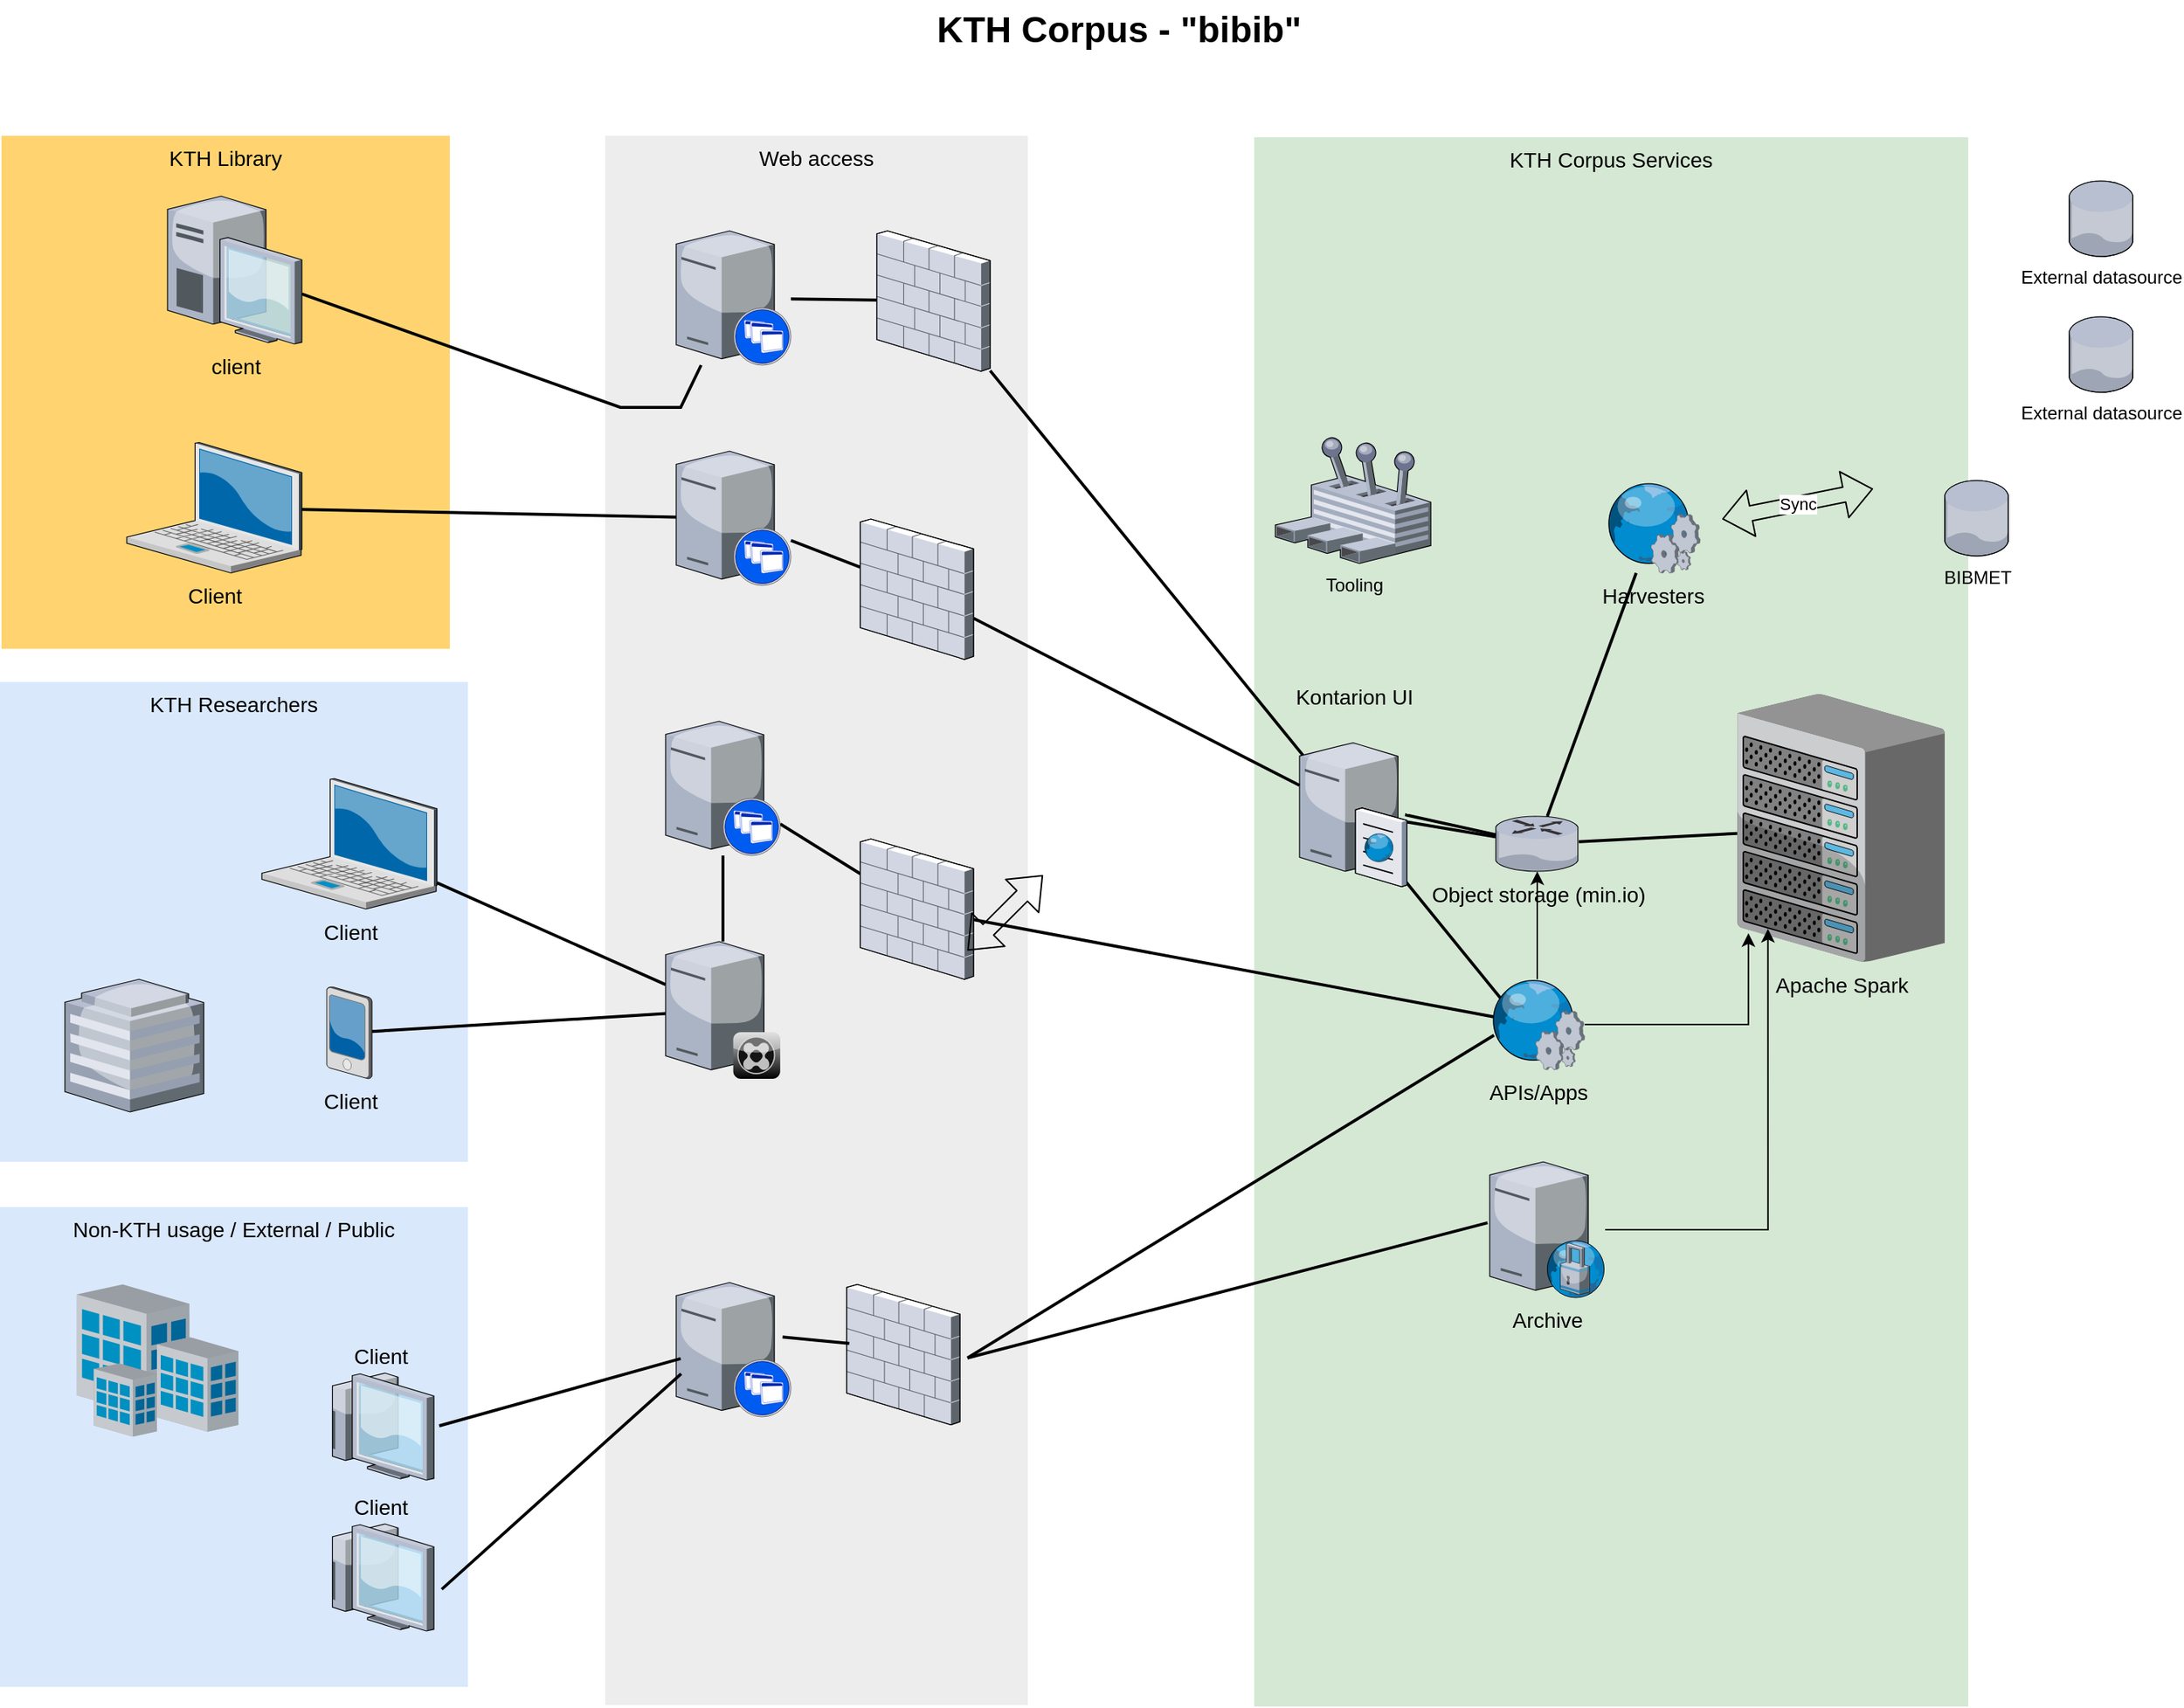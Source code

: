 <mxfile version="14.4.7" type="device"><diagram name="Page-1" id="e3a06f82-3646-2815-327d-82caf3d4e204"><mxGraphModel dx="2214" dy="1221" grid="1" gridSize="10" guides="1" tooltips="1" connect="1" arrows="1" fold="1" page="1" pageScale="1.5" pageWidth="1169" pageHeight="826" background="none" math="0" shadow="0"><root><mxCell id="0" style=";html=1;"/><mxCell id="1" style=";html=1;" parent="0"/><mxCell id="stEZwYskemFQD_tuZcEe-5" value="Non-KTH usage / External / Public" style="whiteSpace=wrap;html=1;fillColor=#dae8fc;fontSize=14;strokeColor=none;verticalAlign=top;" vertex="1" parent="1"><mxGeometry x="189" y="830" width="310" height="318" as="geometry"/></mxCell><mxCell id="6a7d8f32e03d9370-60" value="KTH Corpus Services" style="whiteSpace=wrap;html=1;fillColor=#d5e8d4;fontSize=14;strokeColor=none;verticalAlign=top;" parent="1" vertex="1"><mxGeometry x="1020" y="121" width="473" height="1040" as="geometry"/></mxCell><mxCell id="6a7d8f32e03d9370-59" value="Web access" style="whiteSpace=wrap;html=1;fillColor=#EDEDED;fontSize=14;strokeColor=none;verticalAlign=top;" parent="1" vertex="1"><mxGeometry x="590" y="120" width="280" height="1040" as="geometry"/></mxCell><mxCell id="6a7d8f32e03d9370-58" value="KTH Researchers" style="whiteSpace=wrap;html=1;fillColor=#dae8fc;fontSize=14;strokeColor=none;verticalAlign=top;" parent="1" vertex="1"><mxGeometry x="189" y="482" width="310" height="318" as="geometry"/></mxCell><mxCell id="6a7d8f32e03d9370-57" value="KTH Library" style="whiteSpace=wrap;html=1;fillColor=#FFD470;gradientColor=none;fontSize=14;strokeColor=none;verticalAlign=top;" parent="1" vertex="1"><mxGeometry x="190" y="120" width="297" height="340" as="geometry"/></mxCell><mxCell id="6a7d8f32e03d9370-36" style="edgeStyle=none;rounded=0;html=1;startSize=10;endSize=10;jettySize=auto;orthogonalLoop=1;fontSize=14;endArrow=none;endFill=0;strokeWidth=2;" parent="1" source="6a7d8f32e03d9370-1" target="6a7d8f32e03d9370-14" edge="1"><mxGeometry relative="1" as="geometry"/></mxCell><mxCell id="6a7d8f32e03d9370-1" value="Client" style="verticalLabelPosition=bottom;aspect=fixed;html=1;verticalAlign=top;strokeColor=none;shape=mxgraph.citrix.laptop_2;fillColor=#66B2FF;gradientColor=#0066CC;fontSize=14;" parent="1" vertex="1"><mxGeometry x="362.5" y="546" width="116" height="86.5" as="geometry"/></mxCell><mxCell id="6a7d8f32e03d9370-35" style="edgeStyle=none;rounded=0;html=1;startSize=10;endSize=10;jettySize=auto;orthogonalLoop=1;fontSize=14;endArrow=none;endFill=0;strokeWidth=2;" parent="1" source="6a7d8f32e03d9370-2" target="6a7d8f32e03d9370-9" edge="1"><mxGeometry relative="1" as="geometry"/></mxCell><mxCell id="6a7d8f32e03d9370-2" value="Client" style="verticalLabelPosition=bottom;aspect=fixed;html=1;verticalAlign=top;strokeColor=none;shape=mxgraph.citrix.laptop_2;fillColor=#66B2FF;gradientColor=#0066CC;fontSize=14;" parent="1" vertex="1"><mxGeometry x="273.0" y="323.25" width="116" height="86.5" as="geometry"/></mxCell><mxCell id="6a7d8f32e03d9370-34" style="edgeStyle=none;rounded=0;html=1;startSize=10;endSize=10;jettySize=auto;orthogonalLoop=1;fontSize=14;endArrow=none;endFill=0;strokeWidth=2;" parent="1" source="6a7d8f32e03d9370-3" target="6a7d8f32e03d9370-10" edge="1"><mxGeometry relative="1" as="geometry"><Array as="points"><mxPoint x="600" y="300"/><mxPoint x="640" y="300"/></Array></mxGeometry></mxCell><mxCell id="6a7d8f32e03d9370-3" value="client" style="verticalLabelPosition=bottom;aspect=fixed;html=1;verticalAlign=top;strokeColor=none;shape=mxgraph.citrix.desktop;fillColor=#66B2FF;gradientColor=#0066CC;fontSize=14;" parent="1" vertex="1"><mxGeometry x="300.0" y="160.0" width="89" height="98" as="geometry"/></mxCell><mxCell id="6a7d8f32e03d9370-37" style="edgeStyle=none;rounded=0;html=1;startSize=10;endSize=10;jettySize=auto;orthogonalLoop=1;fontSize=14;endArrow=none;endFill=0;strokeWidth=2;" parent="1" source="6a7d8f32e03d9370-6" target="6a7d8f32e03d9370-14" edge="1"><mxGeometry relative="1" as="geometry"/></mxCell><mxCell id="6a7d8f32e03d9370-6" value="Client" style="verticalLabelPosition=bottom;aspect=fixed;html=1;verticalAlign=top;strokeColor=none;shape=mxgraph.citrix.pda;fillColor=#66B2FF;gradientColor=#0066CC;fontSize=14;" parent="1" vertex="1"><mxGeometry x="405.5" y="684" width="30" height="61" as="geometry"/></mxCell><mxCell id="6a7d8f32e03d9370-39" style="edgeStyle=none;rounded=0;html=1;startSize=10;endSize=10;jettySize=auto;orthogonalLoop=1;fontSize=14;endArrow=none;endFill=0;strokeWidth=2;" parent="1" source="6a7d8f32e03d9370-8" target="6a7d8f32e03d9370-21" edge="1"><mxGeometry relative="1" as="geometry"><mxPoint x="737" y="846" as="targetPoint"/></mxGeometry></mxCell><mxCell id="6a7d8f32e03d9370-8" value="" style="verticalLabelPosition=bottom;aspect=fixed;html=1;verticalAlign=top;strokeColor=none;shape=mxgraph.citrix.xenapp_server;fillColor=#66B2FF;gradientColor=#0066CC;fontSize=14;" parent="1" vertex="1"><mxGeometry x="630.0" y="508" width="76" height="89" as="geometry"/></mxCell><mxCell id="6a7d8f32e03d9370-40" style="edgeStyle=none;rounded=0;html=1;startSize=10;endSize=10;jettySize=auto;orthogonalLoop=1;fontSize=14;endArrow=none;endFill=0;strokeWidth=2;" parent="1" source="6a7d8f32e03d9370-9" target="6a7d8f32e03d9370-20" edge="1"><mxGeometry relative="1" as="geometry"/></mxCell><mxCell id="6a7d8f32e03d9370-9" value="" style="verticalLabelPosition=bottom;aspect=fixed;html=1;verticalAlign=top;strokeColor=none;shape=mxgraph.citrix.xenapp_server;fillColor=#66B2FF;gradientColor=#0066CC;fontSize=14;" parent="1" vertex="1"><mxGeometry x="637.0" y="329" width="76" height="89" as="geometry"/></mxCell><mxCell id="6a7d8f32e03d9370-41" style="edgeStyle=none;rounded=0;html=1;startSize=10;endSize=10;jettySize=auto;orthogonalLoop=1;fontSize=14;endArrow=none;endFill=0;strokeWidth=2;" parent="1" source="6a7d8f32e03d9370-10" target="6a7d8f32e03d9370-19" edge="1"><mxGeometry relative="1" as="geometry"/></mxCell><mxCell id="6a7d8f32e03d9370-10" value="" style="verticalLabelPosition=bottom;aspect=fixed;html=1;verticalAlign=top;strokeColor=none;shape=mxgraph.citrix.xenapp_server;fillColor=#66B2FF;gradientColor=#0066CC;fontSize=14;" parent="1" vertex="1"><mxGeometry x="637.0" y="183" width="76" height="89" as="geometry"/></mxCell><mxCell id="6a7d8f32e03d9370-50" style="edgeStyle=none;rounded=0;html=1;startSize=10;endSize=10;jettySize=auto;orthogonalLoop=1;fontSize=14;endArrow=none;endFill=0;strokeWidth=2;" parent="1" source="6a7d8f32e03d9370-13" target="6a7d8f32e03d9370-16" edge="1"><mxGeometry relative="1" as="geometry"/></mxCell><mxCell id="6a7d8f32e03d9370-51" style="edgeStyle=none;rounded=0;html=1;startSize=10;endSize=10;jettySize=auto;orthogonalLoop=1;fontSize=14;endArrow=none;endFill=0;strokeWidth=2;" parent="1" source="6a7d8f32e03d9370-13" target="6a7d8f32e03d9370-15" edge="1"><mxGeometry relative="1" as="geometry"/></mxCell><mxCell id="6a7d8f32e03d9370-13" value="Object storage (min.io)" style="verticalLabelPosition=bottom;aspect=fixed;html=1;verticalAlign=top;strokeColor=none;shape=mxgraph.citrix.router;fillColor=#66B2FF;gradientColor=#0066CC;fontSize=14;" parent="1" vertex="1"><mxGeometry x="1180" y="571" width="55" height="36.5" as="geometry"/></mxCell><mxCell id="6a7d8f32e03d9370-38" style="edgeStyle=none;rounded=0;html=1;startSize=10;endSize=10;jettySize=auto;orthogonalLoop=1;fontSize=14;endArrow=none;endFill=0;strokeWidth=2;" parent="1" source="6a7d8f32e03d9370-14" target="6a7d8f32e03d9370-8" edge="1"><mxGeometry relative="1" as="geometry"/></mxCell><mxCell id="6a7d8f32e03d9370-14" value="" style="verticalLabelPosition=bottom;aspect=fixed;html=1;verticalAlign=top;strokeColor=none;shape=mxgraph.citrix.xenclient_synchronizer;fillColor=#CCCCCC;gradientColor=#000000;gradientDirection=south;fontSize=14;" parent="1" vertex="1"><mxGeometry x="630.0" y="654" width="76" height="91" as="geometry"/></mxCell><mxCell id="6a7d8f32e03d9370-16" value="Apache Spark" style="verticalLabelPosition=bottom;aspect=fixed;html=1;verticalAlign=top;strokeColor=none;shape=mxgraph.citrix.chassis;fillColor=#66B2FF;gradientColor=#0066CC;fontSize=14;" parent="1" vertex="1"><mxGeometry x="1340" y="490" width="137.5" height="177.5" as="geometry"/></mxCell><mxCell id="6a7d8f32e03d9370-46" style="edgeStyle=none;rounded=0;html=1;startSize=10;endSize=10;jettySize=auto;orthogonalLoop=1;fontSize=14;endArrow=none;endFill=0;strokeWidth=2;entryX=0.136;entryY=0.238;entryDx=0;entryDy=0;entryPerimeter=0;" parent="1" source="6a7d8f32e03d9370-19" target="stEZwYskemFQD_tuZcEe-8" edge="1"><mxGeometry relative="1" as="geometry"/></mxCell><mxCell id="6a7d8f32e03d9370-19" value="" style="verticalLabelPosition=bottom;aspect=fixed;html=1;verticalAlign=top;strokeColor=none;shape=mxgraph.citrix.firewall;fillColor=#66B2FF;gradientColor=#0066CC;fontSize=14;" parent="1" vertex="1"><mxGeometry x="770" y="183" width="75" height="93" as="geometry"/></mxCell><mxCell id="6a7d8f32e03d9370-47" style="edgeStyle=none;rounded=0;html=1;startSize=10;endSize=10;jettySize=auto;orthogonalLoop=1;fontSize=14;endArrow=none;endFill=0;strokeWidth=2;" parent="1" source="6a7d8f32e03d9370-15" target="6a7d8f32e03d9370-13" edge="1"><mxGeometry relative="1" as="geometry"><Array as="points"><mxPoint x="1120" y="570"/></Array></mxGeometry></mxCell><mxCell id="6a7d8f32e03d9370-20" value="" style="verticalLabelPosition=bottom;aspect=fixed;html=1;verticalAlign=top;strokeColor=none;shape=mxgraph.citrix.firewall;fillColor=#66B2FF;gradientColor=#0066CC;fontSize=14;" parent="1" vertex="1"><mxGeometry x="759" y="374" width="75" height="93" as="geometry"/></mxCell><mxCell id="6a7d8f32e03d9370-48" style="edgeStyle=none;rounded=0;html=1;startSize=10;endSize=10;jettySize=auto;orthogonalLoop=1;fontSize=14;endArrow=none;endFill=0;strokeWidth=2;entryX=0.113;entryY=0.429;entryDx=0;entryDy=0;entryPerimeter=0;" parent="1" source="6a7d8f32e03d9370-21" target="stEZwYskemFQD_tuZcEe-8" edge="1"><mxGeometry relative="1" as="geometry"/></mxCell><mxCell id="6a7d8f32e03d9370-21" value="" style="verticalLabelPosition=bottom;aspect=fixed;html=1;verticalAlign=top;strokeColor=none;shape=mxgraph.citrix.firewall;fillColor=#66B2FF;gradientColor=#0066CC;fontSize=14;" parent="1" vertex="1"><mxGeometry x="759" y="586" width="75" height="93" as="geometry"/></mxCell><mxCell id="6a7d8f32e03d9370-24" value="" style="verticalLabelPosition=bottom;aspect=fixed;html=1;verticalAlign=top;strokeColor=none;shape=mxgraph.citrix.hq_enterprise;fillColor=#66B2FF;gradientColor=#0066CC;fontSize=14;" parent="1" vertex="1"><mxGeometry x="232" y="679" width="92" height="88" as="geometry"/></mxCell><mxCell id="stEZwYskemFQD_tuZcEe-11" style="edgeStyle=orthogonalEdgeStyle;rounded=0;orthogonalLoop=1;jettySize=auto;html=1;entryX=0.148;entryY=0.877;entryDx=0;entryDy=0;entryPerimeter=0;" edge="1" parent="1" source="6a7d8f32e03d9370-25" target="6a7d8f32e03d9370-16"><mxGeometry relative="1" as="geometry"/></mxCell><mxCell id="6a7d8f32e03d9370-25" value="Archive" style="verticalLabelPosition=bottom;aspect=fixed;html=1;verticalAlign=top;strokeColor=none;shape=mxgraph.citrix.proxy_server;fillColor=#66B2FF;gradientColor=#0066CC;fontSize=14;" parent="1" vertex="1"><mxGeometry x="1176" y="800" width="76.5" height="90" as="geometry"/></mxCell><mxCell id="6a7d8f32e03d9370-27" value="Client" style="verticalLabelPosition=top;aspect=fixed;html=1;verticalAlign=bottom;strokeColor=none;shape=mxgraph.citrix.thin_client;fillColor=#66B2FF;gradientColor=#0066CC;fontSize=14;labelPosition=center;align=center;" parent="1" vertex="1"><mxGeometry x="405.5" y="940" width="71" height="71" as="geometry"/></mxCell><mxCell id="6a7d8f32e03d9370-28" value="Client" style="verticalLabelPosition=top;aspect=fixed;html=1;verticalAlign=bottom;strokeColor=none;shape=mxgraph.citrix.thin_client;fillColor=#66B2FF;gradientColor=#0066CC;fontSize=14;labelPosition=center;align=center;" parent="1" vertex="1"><mxGeometry x="405.5" y="1040" width="71" height="71" as="geometry"/></mxCell><mxCell id="6a7d8f32e03d9370-49" style="edgeStyle=none;rounded=0;html=1;startSize=10;endSize=10;jettySize=auto;orthogonalLoop=1;fontSize=14;endArrow=none;endFill=0;strokeWidth=2;" parent="1" source="6a7d8f32e03d9370-30" target="6a7d8f32e03d9370-13" edge="1"><mxGeometry relative="1" as="geometry"/></mxCell><mxCell id="6a7d8f32e03d9370-30" value="Harvesters" style="verticalLabelPosition=bottom;aspect=fixed;html=1;verticalAlign=top;strokeColor=none;shape=mxgraph.citrix.web_service;fillColor=#66B2FF;gradientColor=#0066CC;fontSize=14;" parent="1" vertex="1"><mxGeometry x="1252.5" y="349.75" width="63" height="60" as="geometry"/></mxCell><mxCell id="6a7d8f32e03d9370-31" value="" style="verticalLabelPosition=bottom;aspect=fixed;html=1;verticalAlign=top;strokeColor=none;shape=mxgraph.citrix.site;fillColor=#66B2FF;gradientColor=#0066CC;fontSize=14;" parent="1" vertex="1"><mxGeometry x="240" y="881.25" width="107" height="101" as="geometry"/></mxCell><mxCell id="6a7d8f32e03d9370-62" value="KTH Corpus - &quot;bibib&quot;" style="text;strokeColor=none;fillColor=none;html=1;fontSize=24;fontStyle=1;verticalAlign=middle;align=center;" parent="1" vertex="1"><mxGeometry x="499" y="30" width="861" height="40" as="geometry"/></mxCell><mxCell id="stEZwYskemFQD_tuZcEe-1" style="edgeStyle=orthogonalEdgeStyle;rounded=0;orthogonalLoop=1;jettySize=auto;html=1;exitX=0.5;exitY=1;exitDx=0;exitDy=0;" edge="1" parent="1" source="6a7d8f32e03d9370-57" target="6a7d8f32e03d9370-57"><mxGeometry relative="1" as="geometry"/></mxCell><mxCell id="stEZwYskemFQD_tuZcEe-3" style="edgeStyle=orthogonalEdgeStyle;rounded=0;orthogonalLoop=1;jettySize=auto;html=1;exitX=0.5;exitY=1;exitDx=0;exitDy=0;" edge="1" parent="1" source="6a7d8f32e03d9370-57" target="6a7d8f32e03d9370-57"><mxGeometry relative="1" as="geometry"/></mxCell><mxCell id="stEZwYskemFQD_tuZcEe-10" style="edgeStyle=orthogonalEdgeStyle;rounded=0;orthogonalLoop=1;jettySize=auto;html=1;" edge="1" parent="1" source="stEZwYskemFQD_tuZcEe-8" target="6a7d8f32e03d9370-13"><mxGeometry relative="1" as="geometry"/></mxCell><mxCell id="stEZwYskemFQD_tuZcEe-12" style="edgeStyle=orthogonalEdgeStyle;rounded=0;orthogonalLoop=1;jettySize=auto;html=1;entryX=0.054;entryY=0.893;entryDx=0;entryDy=0;entryPerimeter=0;" edge="1" parent="1" source="stEZwYskemFQD_tuZcEe-8" target="6a7d8f32e03d9370-16"><mxGeometry relative="1" as="geometry"/></mxCell><mxCell id="stEZwYskemFQD_tuZcEe-8" value="APIs/Apps" style="verticalLabelPosition=bottom;aspect=fixed;html=1;verticalAlign=top;strokeColor=none;shape=mxgraph.citrix.web_service;fillColor=#66B2FF;gradientColor=#0066CC;fontSize=14;" vertex="1" parent="1"><mxGeometry x="1176" y="679" width="63" height="60" as="geometry"/></mxCell><mxCell id="stEZwYskemFQD_tuZcEe-13" value="" style="verticalLabelPosition=bottom;aspect=fixed;html=1;verticalAlign=top;strokeColor=none;shape=mxgraph.citrix.firewall;fillColor=#66B2FF;gradientColor=#0066CC;fontSize=14;" vertex="1" parent="1"><mxGeometry x="750" y="881.25" width="75" height="93" as="geometry"/></mxCell><mxCell id="stEZwYskemFQD_tuZcEe-14" value="" style="verticalLabelPosition=bottom;aspect=fixed;html=1;verticalAlign=top;strokeColor=none;shape=mxgraph.citrix.xenapp_server;fillColor=#66B2FF;gradientColor=#0066CC;fontSize=14;" vertex="1" parent="1"><mxGeometry x="637" y="880" width="76" height="89" as="geometry"/></mxCell><mxCell id="stEZwYskemFQD_tuZcEe-15" style="edgeStyle=none;rounded=0;html=1;startSize=10;endSize=10;jettySize=auto;orthogonalLoop=1;fontSize=14;endArrow=none;endFill=0;strokeWidth=2;entryX=0.039;entryY=0.567;entryDx=0;entryDy=0;entryPerimeter=0;" edge="1" parent="1" target="stEZwYskemFQD_tuZcEe-14"><mxGeometry relative="1" as="geometry"><mxPoint x="480" y="975" as="sourcePoint"/><mxPoint x="673" y="969.003" as="targetPoint"/></mxGeometry></mxCell><mxCell id="stEZwYskemFQD_tuZcEe-16" style="edgeStyle=none;rounded=0;html=1;startSize=10;endSize=10;jettySize=auto;orthogonalLoop=1;fontSize=14;endArrow=none;endFill=0;strokeWidth=2;entryX=-0.088;entryY=0.567;entryDx=0;entryDy=0;entryPerimeter=0;exitX=1.073;exitY=0.61;exitDx=0;exitDy=0;exitPerimeter=0;" edge="1" parent="1" source="6a7d8f32e03d9370-28"><mxGeometry relative="1" as="geometry"><mxPoint x="488.5" y="990.791" as="sourcePoint"/><mxPoint x="640.312" y="940.463" as="targetPoint"/></mxGeometry></mxCell><mxCell id="stEZwYskemFQD_tuZcEe-17" style="edgeStyle=none;rounded=0;html=1;startSize=10;endSize=10;jettySize=auto;orthogonalLoop=1;fontSize=14;endArrow=none;endFill=0;strokeWidth=2;entryX=0.023;entryY=0.421;entryDx=0;entryDy=0;entryPerimeter=0;exitX=0.927;exitY=0.406;exitDx=0;exitDy=0;exitPerimeter=0;" edge="1" parent="1" source="stEZwYskemFQD_tuZcEe-14" target="stEZwYskemFQD_tuZcEe-13"><mxGeometry relative="1" as="geometry"><mxPoint x="491.683" y="1093.31" as="sourcePoint"/><mxPoint x="650.312" y="950.463" as="targetPoint"/></mxGeometry></mxCell><mxCell id="stEZwYskemFQD_tuZcEe-18" style="edgeStyle=none;rounded=0;html=1;startSize=10;endSize=10;jettySize=auto;orthogonalLoop=1;fontSize=14;endArrow=none;endFill=0;strokeWidth=2;exitX=1.067;exitY=0.524;exitDx=0;exitDy=0;exitPerimeter=0;entryX=0.045;entryY=0.619;entryDx=0;entryDy=0;entryPerimeter=0;" edge="1" parent="1" source="stEZwYskemFQD_tuZcEe-13" target="stEZwYskemFQD_tuZcEe-8"><mxGeometry relative="1" as="geometry"><mxPoint x="717.452" y="926.134" as="sourcePoint"/><mxPoint x="761.725" y="930.403" as="targetPoint"/></mxGeometry></mxCell><mxCell id="stEZwYskemFQD_tuZcEe-19" style="edgeStyle=none;rounded=0;html=1;startSize=10;endSize=10;jettySize=auto;orthogonalLoop=1;fontSize=14;endArrow=none;endFill=0;strokeWidth=2;entryX=-0.019;entryY=0.449;entryDx=0;entryDy=0;entryPerimeter=0;" edge="1" parent="1" target="6a7d8f32e03d9370-25"><mxGeometry relative="1" as="geometry"><mxPoint x="830" y="930" as="sourcePoint"/><mxPoint x="1188.835" y="726.14" as="targetPoint"/></mxGeometry></mxCell><mxCell id="6a7d8f32e03d9370-15" value="&lt;div&gt;Kontarion UI&lt;br&gt;&lt;/div&gt;&lt;div&gt;&lt;br&gt;&lt;/div&gt;" style="verticalLabelPosition=top;aspect=fixed;html=1;verticalAlign=bottom;strokeColor=none;shape=mxgraph.citrix.cache_server;fillColor=#66B2FF;gradientColor=#0066CC;fontSize=14;labelPosition=center;align=center;" parent="1" vertex="1"><mxGeometry x="1050" y="520" width="71" height="97.5" as="geometry"/></mxCell><mxCell id="stEZwYskemFQD_tuZcEe-20" style="edgeStyle=none;rounded=0;html=1;startSize=10;endSize=10;jettySize=auto;orthogonalLoop=1;fontSize=14;endArrow=none;endFill=0;strokeWidth=2;" edge="1" parent="1" source="6a7d8f32e03d9370-20" target="6a7d8f32e03d9370-15"><mxGeometry relative="1" as="geometry"><mxPoint x="834" y="437.83" as="sourcePoint"/><mxPoint x="1180" y="583.2" as="targetPoint"/><Array as="points"/></mxGeometry></mxCell><mxCell id="stEZwYskemFQD_tuZcEe-21" value="Tooling" style="verticalLabelPosition=bottom;aspect=fixed;html=1;verticalAlign=top;strokeColor=none;align=center;outlineConnect=0;shape=mxgraph.citrix.user_control;" vertex="1" parent="1"><mxGeometry x="1034" y="319.5" width="103" height="84" as="geometry"/></mxCell><mxCell id="stEZwYskemFQD_tuZcEe-23" value="&lt;div&gt;External datasource&lt;/div&gt;" style="verticalLabelPosition=bottom;aspect=fixed;html=1;verticalAlign=top;strokeColor=none;align=center;outlineConnect=0;shape=mxgraph.citrix.database;" vertex="1" parent="1"><mxGeometry x="1560" y="150" width="42.5" height="50" as="geometry"/></mxCell><mxCell id="stEZwYskemFQD_tuZcEe-24" value="BIBMET" style="verticalLabelPosition=bottom;aspect=fixed;html=1;verticalAlign=top;strokeColor=none;align=center;outlineConnect=0;shape=mxgraph.citrix.database;" vertex="1" parent="1"><mxGeometry x="1477.5" y="348.5" width="42.5" height="50" as="geometry"/></mxCell><mxCell id="stEZwYskemFQD_tuZcEe-25" value="&lt;div&gt;External datasource&lt;/div&gt;" style="verticalLabelPosition=bottom;aspect=fixed;html=1;verticalAlign=top;strokeColor=none;align=center;outlineConnect=0;shape=mxgraph.citrix.database;" vertex="1" parent="1"><mxGeometry x="1560" y="240" width="42.5" height="50" as="geometry"/></mxCell><mxCell id="stEZwYskemFQD_tuZcEe-26" value="" style="shape=flexArrow;endArrow=classic;startArrow=classic;html=1;" edge="1" parent="1"><mxGeometry width="50" height="50" relative="1" as="geometry"><mxPoint x="830" y="660" as="sourcePoint"/><mxPoint x="880" y="610" as="targetPoint"/></mxGeometry></mxCell><mxCell id="stEZwYskemFQD_tuZcEe-27" value="Sync" style="shape=flexArrow;endArrow=classic;startArrow=classic;html=1;" edge="1" parent="1"><mxGeometry width="50" height="50" relative="1" as="geometry"><mxPoint x="1330" y="374" as="sourcePoint"/><mxPoint x="1430" y="354" as="targetPoint"/></mxGeometry></mxCell></root></mxGraphModel></diagram></mxfile>